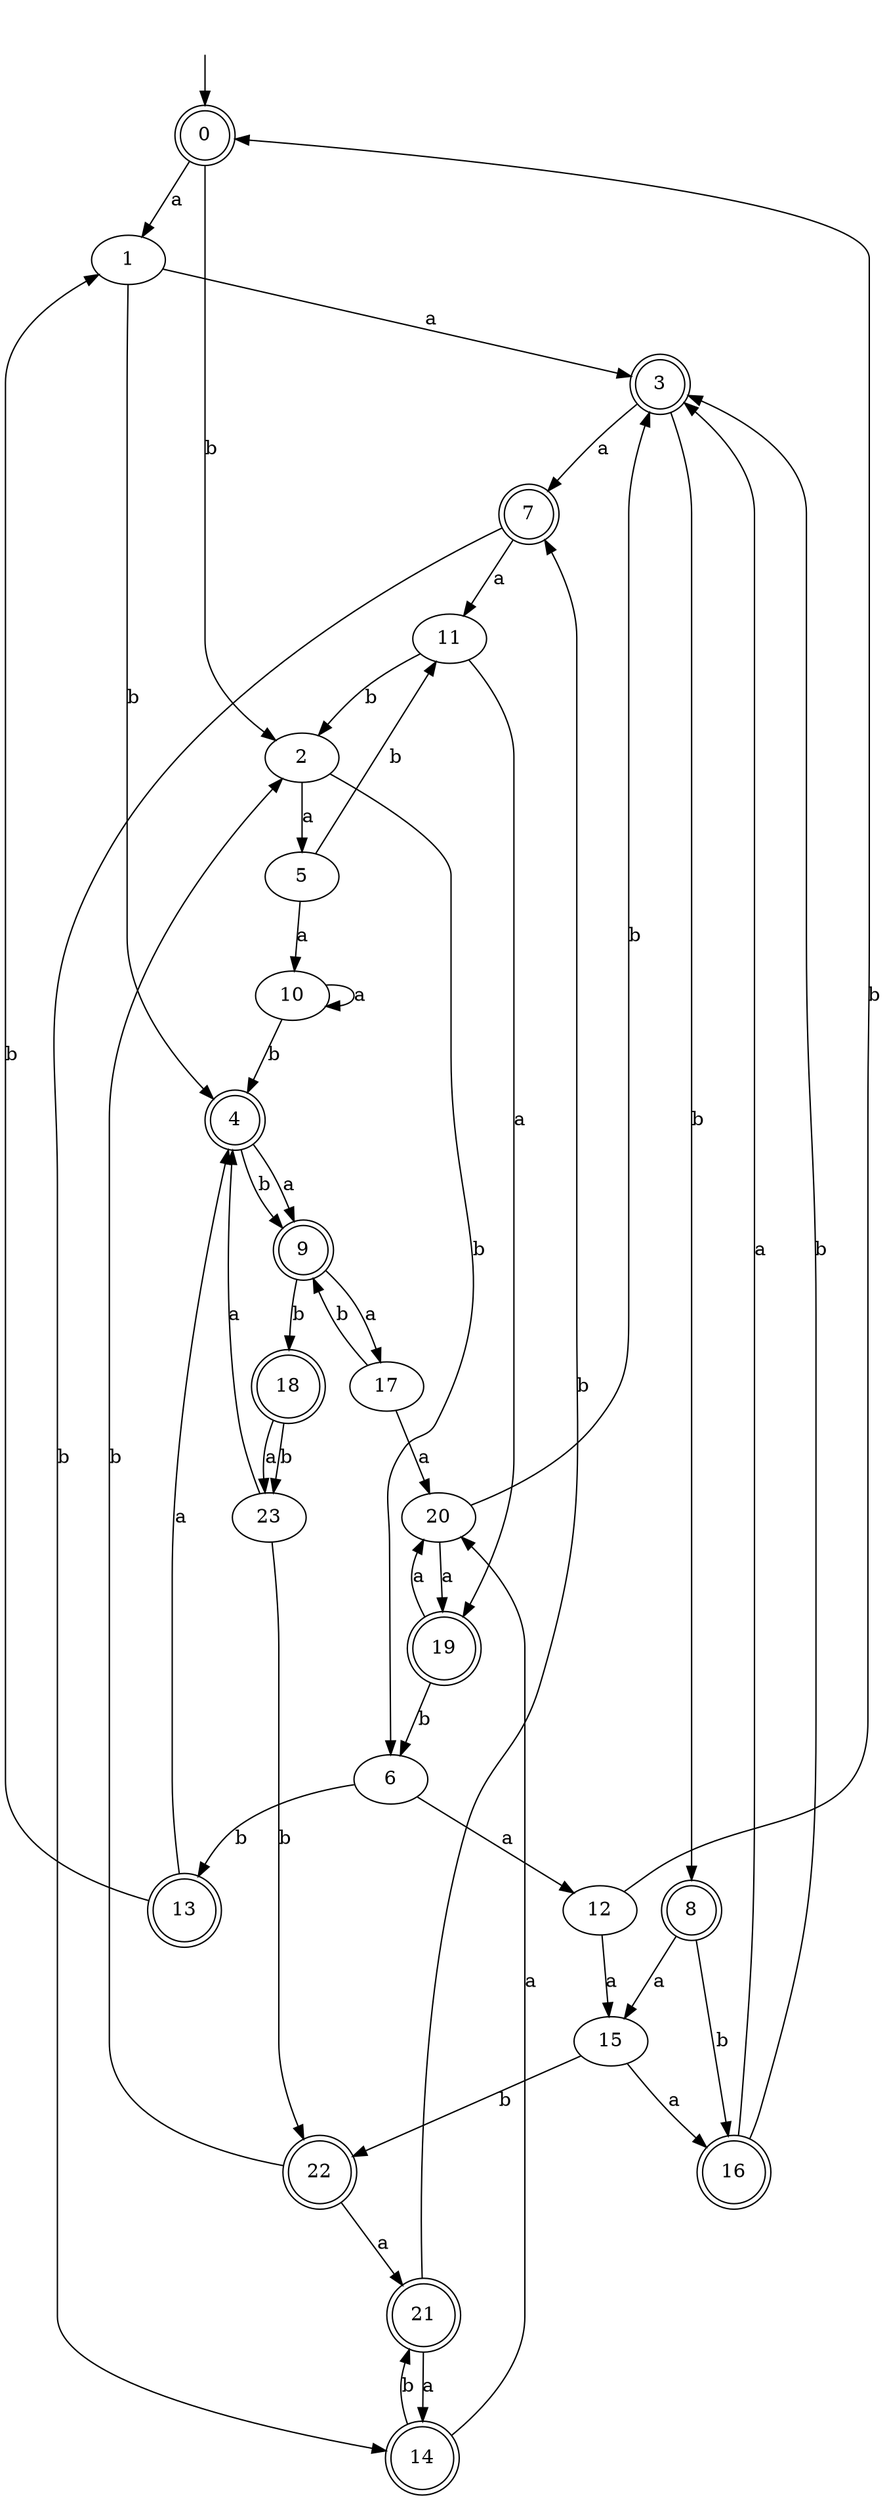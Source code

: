 digraph RandomDFA {
  __start0 [label="", shape=none];
  __start0 -> 0 [label=""];
  0 [shape=circle] [shape=doublecircle]
  0 -> 1 [label="a"]
  0 -> 2 [label="b"]
  1
  1 -> 3 [label="a"]
  1 -> 4 [label="b"]
  2
  2 -> 5 [label="a"]
  2 -> 6 [label="b"]
  3 [shape=doublecircle]
  3 -> 7 [label="a"]
  3 -> 8 [label="b"]
  4 [shape=doublecircle]
  4 -> 9 [label="a"]
  4 -> 9 [label="b"]
  5
  5 -> 10 [label="a"]
  5 -> 11 [label="b"]
  6
  6 -> 12 [label="a"]
  6 -> 13 [label="b"]
  7 [shape=doublecircle]
  7 -> 11 [label="a"]
  7 -> 14 [label="b"]
  8 [shape=doublecircle]
  8 -> 15 [label="a"]
  8 -> 16 [label="b"]
  9 [shape=doublecircle]
  9 -> 17 [label="a"]
  9 -> 18 [label="b"]
  10
  10 -> 10 [label="a"]
  10 -> 4 [label="b"]
  11
  11 -> 19 [label="a"]
  11 -> 2 [label="b"]
  12
  12 -> 15 [label="a"]
  12 -> 0 [label="b"]
  13 [shape=doublecircle]
  13 -> 4 [label="a"]
  13 -> 1 [label="b"]
  14 [shape=doublecircle]
  14 -> 20 [label="a"]
  14 -> 21 [label="b"]
  15
  15 -> 16 [label="a"]
  15 -> 22 [label="b"]
  16 [shape=doublecircle]
  16 -> 3 [label="a"]
  16 -> 3 [label="b"]
  17
  17 -> 20 [label="a"]
  17 -> 9 [label="b"]
  18 [shape=doublecircle]
  18 -> 23 [label="a"]
  18 -> 23 [label="b"]
  19 [shape=doublecircle]
  19 -> 20 [label="a"]
  19 -> 6 [label="b"]
  20
  20 -> 19 [label="a"]
  20 -> 3 [label="b"]
  21 [shape=doublecircle]
  21 -> 14 [label="a"]
  21 -> 7 [label="b"]
  22 [shape=doublecircle]
  22 -> 21 [label="a"]
  22 -> 2 [label="b"]
  23
  23 -> 4 [label="a"]
  23 -> 22 [label="b"]
}
